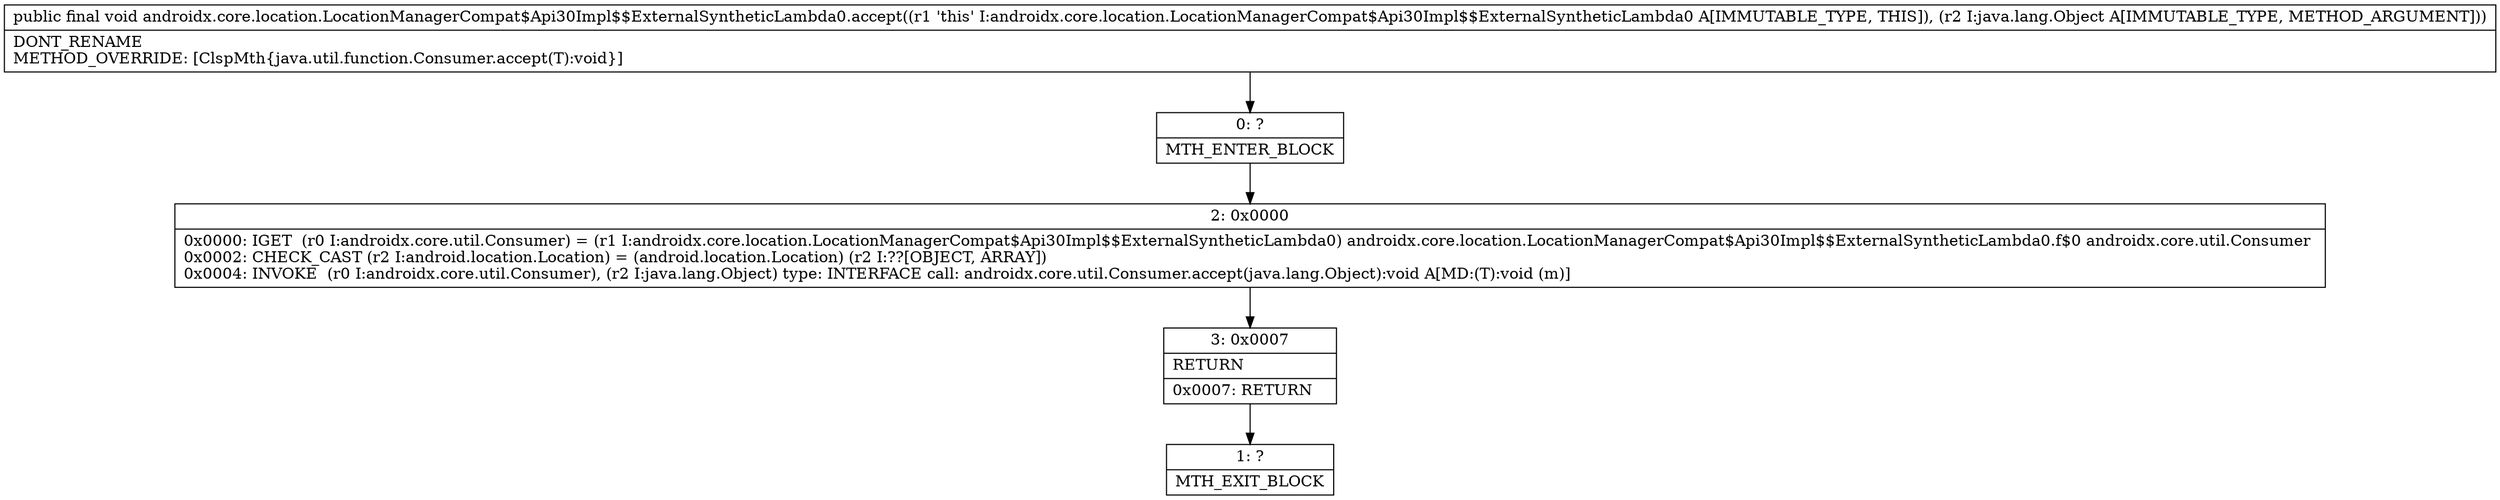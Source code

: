 digraph "CFG forandroidx.core.location.LocationManagerCompat$Api30Impl$$ExternalSyntheticLambda0.accept(Ljava\/lang\/Object;)V" {
Node_0 [shape=record,label="{0\:\ ?|MTH_ENTER_BLOCK\l}"];
Node_2 [shape=record,label="{2\:\ 0x0000|0x0000: IGET  (r0 I:androidx.core.util.Consumer) = (r1 I:androidx.core.location.LocationManagerCompat$Api30Impl$$ExternalSyntheticLambda0) androidx.core.location.LocationManagerCompat$Api30Impl$$ExternalSyntheticLambda0.f$0 androidx.core.util.Consumer \l0x0002: CHECK_CAST (r2 I:android.location.Location) = (android.location.Location) (r2 I:??[OBJECT, ARRAY]) \l0x0004: INVOKE  (r0 I:androidx.core.util.Consumer), (r2 I:java.lang.Object) type: INTERFACE call: androidx.core.util.Consumer.accept(java.lang.Object):void A[MD:(T):void (m)]\l}"];
Node_3 [shape=record,label="{3\:\ 0x0007|RETURN\l|0x0007: RETURN   \l}"];
Node_1 [shape=record,label="{1\:\ ?|MTH_EXIT_BLOCK\l}"];
MethodNode[shape=record,label="{public final void androidx.core.location.LocationManagerCompat$Api30Impl$$ExternalSyntheticLambda0.accept((r1 'this' I:androidx.core.location.LocationManagerCompat$Api30Impl$$ExternalSyntheticLambda0 A[IMMUTABLE_TYPE, THIS]), (r2 I:java.lang.Object A[IMMUTABLE_TYPE, METHOD_ARGUMENT]))  | DONT_RENAME\lMETHOD_OVERRIDE: [ClspMth\{java.util.function.Consumer.accept(T):void\}]\l}"];
MethodNode -> Node_0;Node_0 -> Node_2;
Node_2 -> Node_3;
Node_3 -> Node_1;
}

